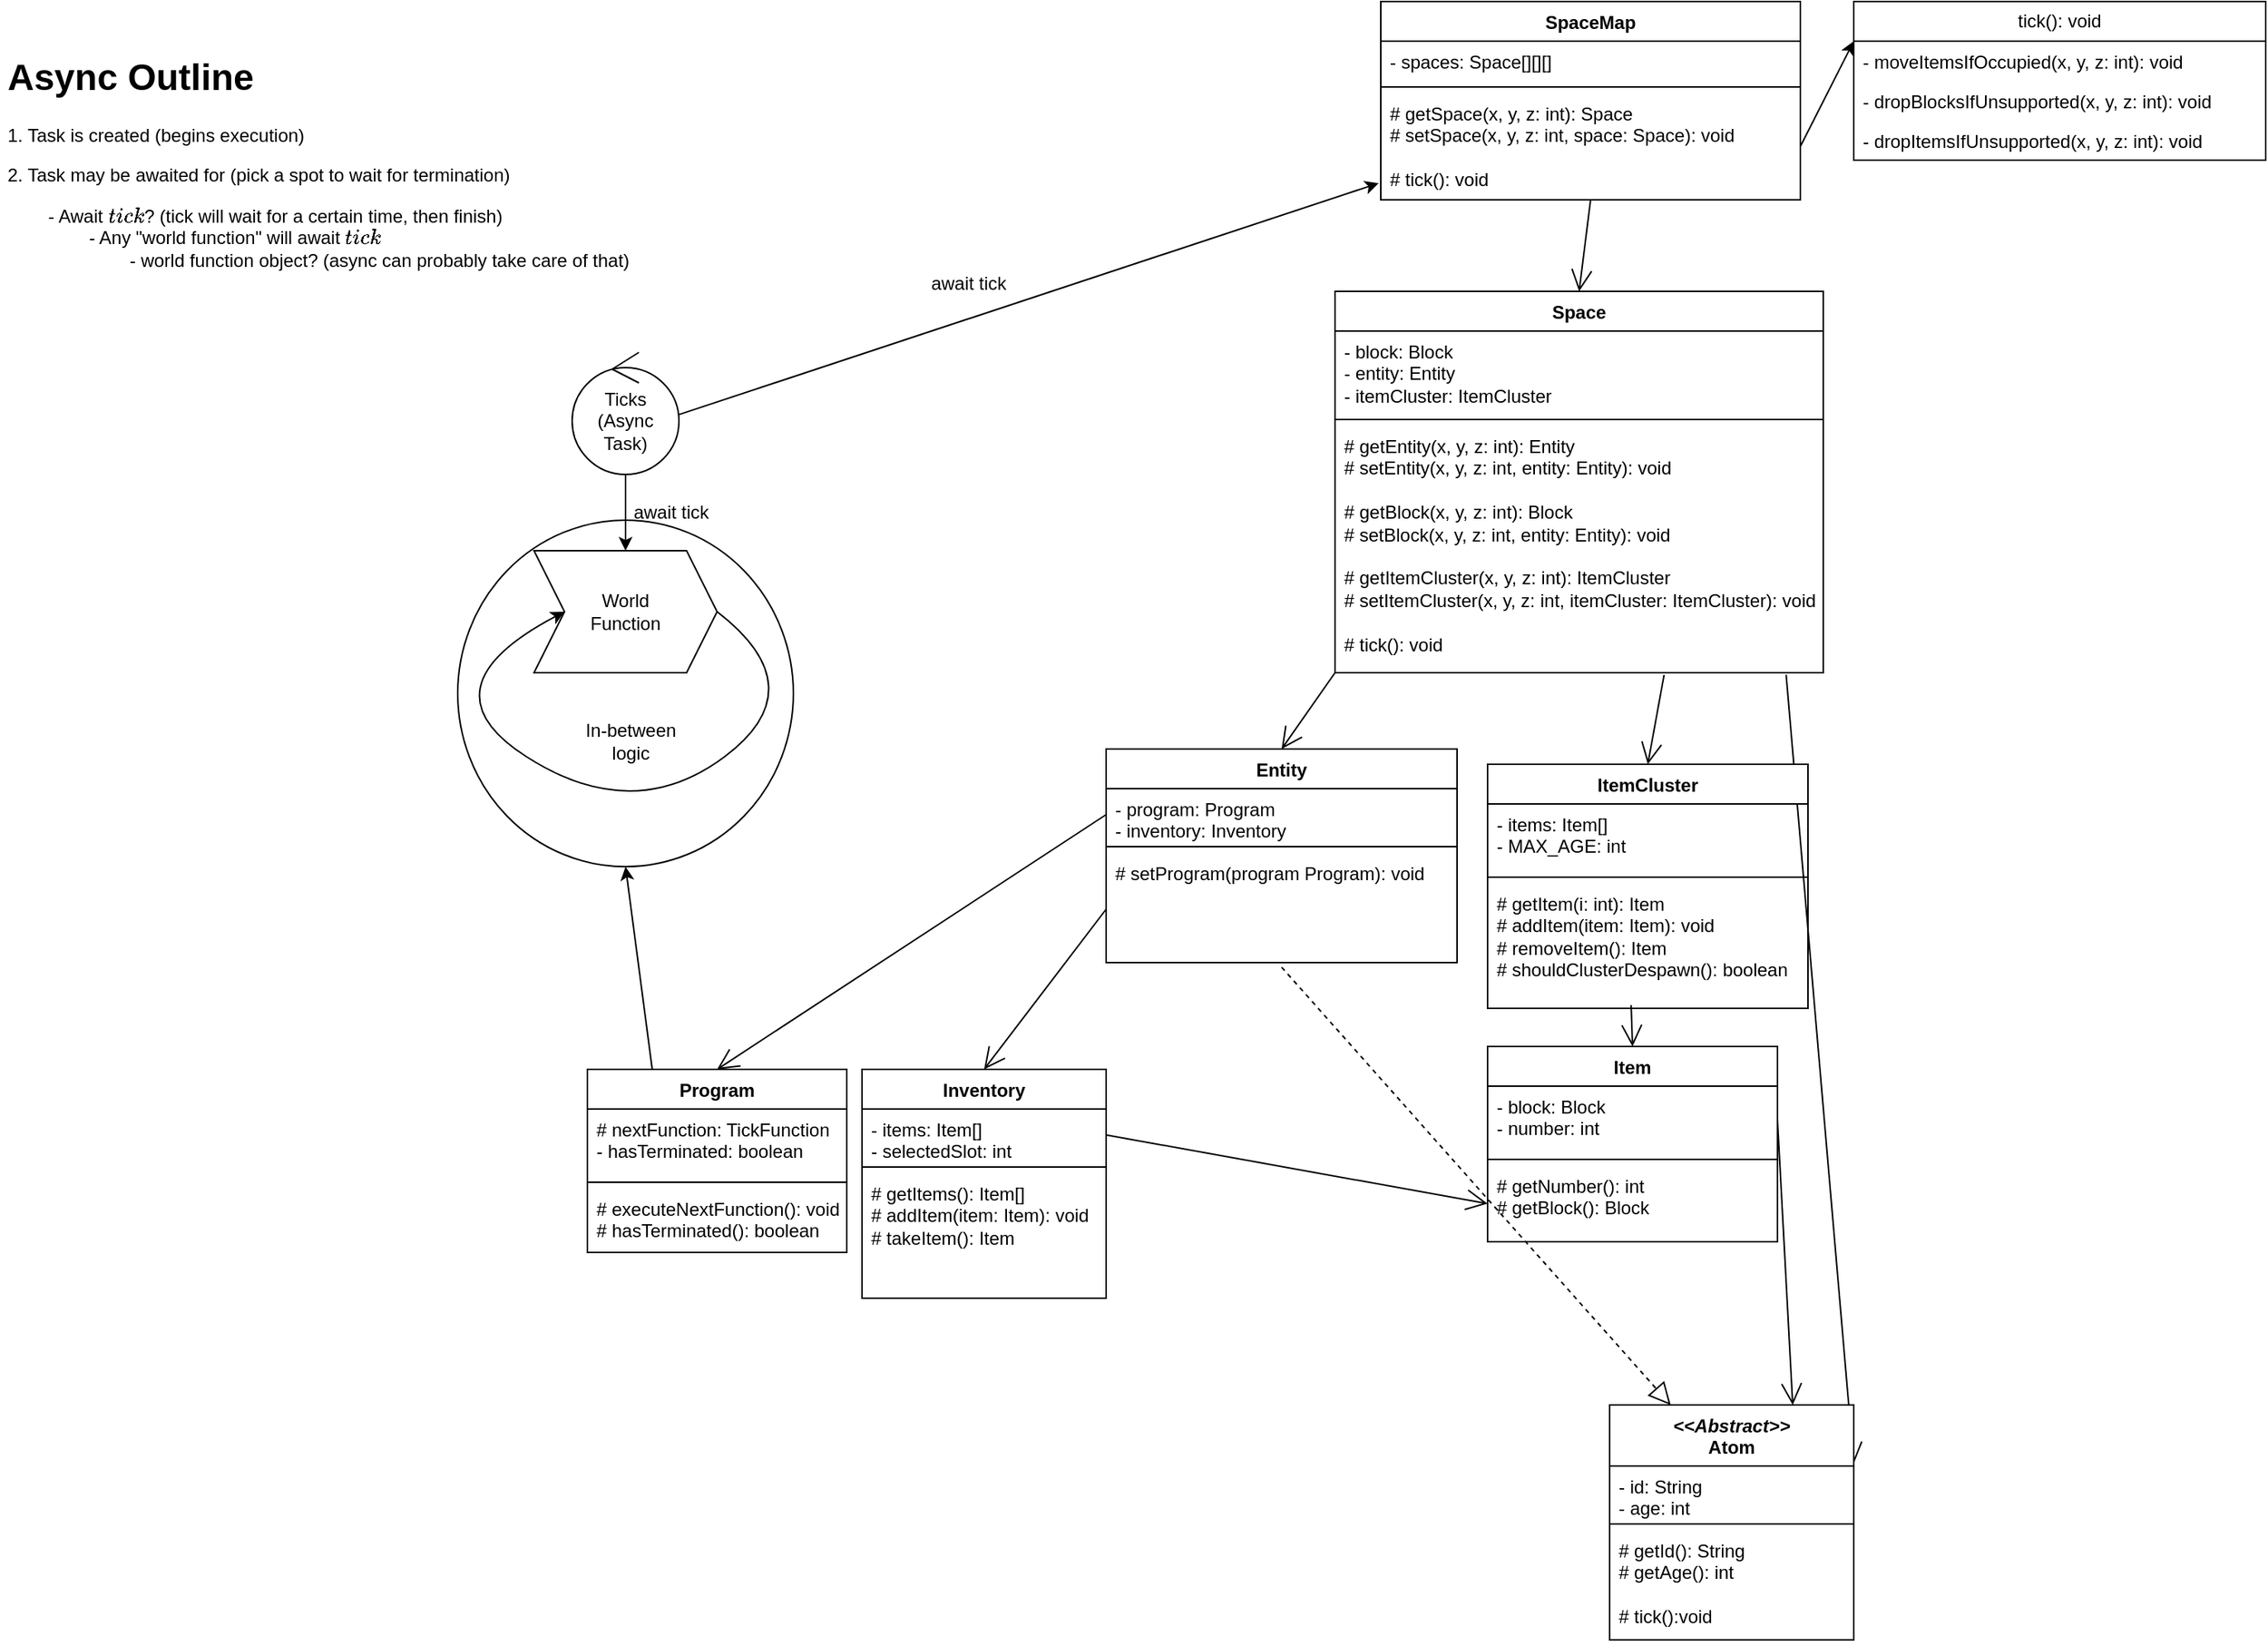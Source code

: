 <mxfile>
    <diagram name="Page-1" id="0e7Duqy020-uaTs2mcHn">
        <mxGraphModel dx="2752" dy="1137" grid="1" gridSize="10" guides="1" tooltips="1" connect="1" arrows="1" fold="1" page="1" pageScale="1" pageWidth="850" pageHeight="1100" math="0" shadow="0">
            <root>
                <mxCell id="0"/>
                <mxCell id="1" parent="0"/>
                <mxCell id="7ayOkPlbHj_rz-AtTsTn-113" value="" style="ellipse;whiteSpace=wrap;html=1;aspect=fixed;" parent="1" vertex="1">
                    <mxGeometry x="-365" y="350" width="220" height="227.12" as="geometry"/>
                </mxCell>
                <mxCell id="7ayOkPlbHj_rz-AtTsTn-5" value="SpaceMap" style="swimlane;fontStyle=1;align=center;verticalAlign=top;childLayout=stackLayout;horizontal=1;startSize=26;horizontalStack=0;resizeParent=1;resizeParentMax=0;resizeLast=0;collapsible=1;marginBottom=0;whiteSpace=wrap;html=1;" parent="1" vertex="1">
                    <mxGeometry x="240" y="10" width="275" height="130" as="geometry">
                        <mxRectangle x="285" y="180" width="100" height="30" as="alternateBounds"/>
                    </mxGeometry>
                </mxCell>
                <mxCell id="7ayOkPlbHj_rz-AtTsTn-6" value="- spaces: Space[][][]" style="text;strokeColor=none;fillColor=none;align=left;verticalAlign=top;spacingLeft=4;spacingRight=4;overflow=hidden;rotatable=0;points=[[0,0.5],[1,0.5]];portConstraint=eastwest;whiteSpace=wrap;html=1;" parent="7ayOkPlbHj_rz-AtTsTn-5" vertex="1">
                    <mxGeometry y="26" width="275" height="26" as="geometry"/>
                </mxCell>
                <mxCell id="7ayOkPlbHj_rz-AtTsTn-7" value="" style="line;strokeWidth=1;fillColor=none;align=left;verticalAlign=middle;spacingTop=-1;spacingLeft=3;spacingRight=3;rotatable=0;labelPosition=right;points=[];portConstraint=eastwest;strokeColor=inherit;" parent="7ayOkPlbHj_rz-AtTsTn-5" vertex="1">
                    <mxGeometry y="52" width="275" height="8" as="geometry"/>
                </mxCell>
                <mxCell id="7ayOkPlbHj_rz-AtTsTn-8" value="&lt;div&gt;# getSpace(x, y, z: int): Space&lt;div&gt;# setSpace(x, y, z: int, space: Space): void&lt;/div&gt;&lt;/div&gt;&lt;div&gt;&lt;br&gt;&lt;/div&gt;&lt;div&gt;# tick(): void&lt;br&gt;&lt;/div&gt;" style="text;strokeColor=none;fillColor=none;align=left;verticalAlign=top;spacingLeft=4;spacingRight=4;overflow=hidden;rotatable=0;points=[[0,0.5],[1,0.5]];portConstraint=eastwest;whiteSpace=wrap;html=1;" parent="7ayOkPlbHj_rz-AtTsTn-5" vertex="1">
                    <mxGeometry y="60" width="275" height="70" as="geometry"/>
                </mxCell>
                <mxCell id="7ayOkPlbHj_rz-AtTsTn-15" value="Space" style="swimlane;fontStyle=1;align=center;verticalAlign=top;childLayout=stackLayout;horizontal=1;startSize=26;horizontalStack=0;resizeParent=1;resizeParentMax=0;resizeLast=0;collapsible=1;marginBottom=0;whiteSpace=wrap;html=1;" parent="1" vertex="1">
                    <mxGeometry x="210" y="200" width="320" height="250" as="geometry">
                        <mxRectangle x="245" y="240" width="80" height="30" as="alternateBounds"/>
                    </mxGeometry>
                </mxCell>
                <mxCell id="7ayOkPlbHj_rz-AtTsTn-16" value="&lt;div&gt;- block: Block&lt;/div&gt;&lt;div&gt;- entity: Entity&lt;br&gt;&lt;/div&gt;&lt;div&gt;- itemCluster: ItemCluster&lt;/div&gt;" style="text;strokeColor=none;fillColor=none;align=left;verticalAlign=top;spacingLeft=4;spacingRight=4;overflow=hidden;rotatable=0;points=[[0,0.5],[1,0.5]];portConstraint=eastwest;whiteSpace=wrap;html=1;" parent="7ayOkPlbHj_rz-AtTsTn-15" vertex="1">
                    <mxGeometry y="26" width="320" height="54" as="geometry"/>
                </mxCell>
                <mxCell id="7ayOkPlbHj_rz-AtTsTn-17" value="" style="line;strokeWidth=1;fillColor=none;align=left;verticalAlign=middle;spacingTop=-1;spacingLeft=3;spacingRight=3;rotatable=0;labelPosition=right;points=[];portConstraint=eastwest;strokeColor=inherit;" parent="7ayOkPlbHj_rz-AtTsTn-15" vertex="1">
                    <mxGeometry y="80" width="320" height="8" as="geometry"/>
                </mxCell>
                <mxCell id="7ayOkPlbHj_rz-AtTsTn-18" value="&lt;div&gt;# getEntity(x, y, z: int): Entity&lt;/div&gt;&lt;div&gt;# setEntity(x, y, z: int, entity: Entity): void&lt;/div&gt;&lt;div&gt;&lt;br&gt;&lt;/div&gt;&lt;div&gt;# getBlock(x, y, z: int): Block&lt;/div&gt;&lt;div&gt;# setBlock(x, y, z: int, entity: Entity): void&lt;/div&gt;&lt;div&gt;&lt;br&gt;&lt;/div&gt;&lt;div&gt;# getItemCluster(x, y, z: int): ItemCluster&lt;/div&gt;&lt;div&gt;# setItemCluster(x, y, z: int, itemCluster: ItemCluster): void&lt;br&gt;&lt;/div&gt;&lt;div&gt;&lt;br&gt;&lt;/div&gt;&lt;div&gt;# tick(): void&lt;/div&gt;" style="text;strokeColor=none;fillColor=none;align=left;verticalAlign=top;spacingLeft=4;spacingRight=4;overflow=hidden;rotatable=0;points=[[0,0.5],[1,0.5]];portConstraint=eastwest;whiteSpace=wrap;html=1;" parent="7ayOkPlbHj_rz-AtTsTn-15" vertex="1">
                    <mxGeometry y="88" width="320" height="162" as="geometry"/>
                </mxCell>
                <mxCell id="7ayOkPlbHj_rz-AtTsTn-23" value="Entity" style="swimlane;fontStyle=1;align=center;verticalAlign=top;childLayout=stackLayout;horizontal=1;startSize=26;horizontalStack=0;resizeParent=1;resizeParentMax=0;resizeLast=0;collapsible=1;marginBottom=0;whiteSpace=wrap;html=1;" parent="1" vertex="1">
                    <mxGeometry x="60" y="500" width="230" height="140" as="geometry">
                        <mxRectangle x="170" y="560" width="70" height="30" as="alternateBounds"/>
                    </mxGeometry>
                </mxCell>
                <mxCell id="7ayOkPlbHj_rz-AtTsTn-24" value="&lt;div&gt;- program: Program&lt;br&gt;&lt;/div&gt;&lt;div&gt;- inventory: Inventory&lt;br&gt;&lt;/div&gt;" style="text;strokeColor=none;fillColor=none;align=left;verticalAlign=top;spacingLeft=4;spacingRight=4;overflow=hidden;rotatable=0;points=[[0,0.5],[1,0.5]];portConstraint=eastwest;whiteSpace=wrap;html=1;" parent="7ayOkPlbHj_rz-AtTsTn-23" vertex="1">
                    <mxGeometry y="26" width="230" height="34" as="geometry"/>
                </mxCell>
                <mxCell id="7ayOkPlbHj_rz-AtTsTn-25" value="" style="line;strokeWidth=1;fillColor=none;align=left;verticalAlign=middle;spacingTop=-1;spacingLeft=3;spacingRight=3;rotatable=0;labelPosition=right;points=[];portConstraint=eastwest;strokeColor=inherit;" parent="7ayOkPlbHj_rz-AtTsTn-23" vertex="1">
                    <mxGeometry y="60" width="230" height="8" as="geometry"/>
                </mxCell>
                <mxCell id="7ayOkPlbHj_rz-AtTsTn-26" value="# setProgram(program Program): void" style="text;strokeColor=none;fillColor=none;align=left;verticalAlign=top;spacingLeft=4;spacingRight=4;overflow=hidden;rotatable=0;points=[[0,0.5],[1,0.5]];portConstraint=eastwest;whiteSpace=wrap;html=1;" parent="7ayOkPlbHj_rz-AtTsTn-23" vertex="1">
                    <mxGeometry y="68" width="230" height="72" as="geometry"/>
                </mxCell>
                <mxCell id="7ayOkPlbHj_rz-AtTsTn-27" value="Item" style="swimlane;fontStyle=1;align=center;verticalAlign=top;childLayout=stackLayout;horizontal=1;startSize=26;horizontalStack=0;resizeParent=1;resizeParentMax=0;resizeLast=0;collapsible=1;marginBottom=0;whiteSpace=wrap;html=1;" parent="1" vertex="1">
                    <mxGeometry x="310" y="695" width="190" height="128" as="geometry">
                        <mxRectangle x="325" y="695" width="70" height="30" as="alternateBounds"/>
                    </mxGeometry>
                </mxCell>
                <mxCell id="7ayOkPlbHj_rz-AtTsTn-28" value="- block: Block&lt;div&gt;- number: int&lt;br&gt;&lt;/div&gt;" style="text;strokeColor=none;fillColor=none;align=left;verticalAlign=top;spacingLeft=4;spacingRight=4;overflow=hidden;rotatable=0;points=[[0,0.5],[1,0.5]];portConstraint=eastwest;whiteSpace=wrap;html=1;" parent="7ayOkPlbHj_rz-AtTsTn-27" vertex="1">
                    <mxGeometry y="26" width="190" height="44" as="geometry"/>
                </mxCell>
                <mxCell id="7ayOkPlbHj_rz-AtTsTn-29" value="" style="line;strokeWidth=1;fillColor=none;align=left;verticalAlign=middle;spacingTop=-1;spacingLeft=3;spacingRight=3;rotatable=0;labelPosition=right;points=[];portConstraint=eastwest;strokeColor=inherit;" parent="7ayOkPlbHj_rz-AtTsTn-27" vertex="1">
                    <mxGeometry y="70" width="190" height="8" as="geometry"/>
                </mxCell>
                <mxCell id="7ayOkPlbHj_rz-AtTsTn-30" value="&lt;div&gt;# getNumber(): int&lt;/div&gt;&lt;div&gt;# getBlock(): Block&lt;br&gt;&lt;/div&gt;" style="text;strokeColor=none;fillColor=none;align=left;verticalAlign=top;spacingLeft=4;spacingRight=4;overflow=hidden;rotatable=0;points=[[0,0.5],[1,0.5]];portConstraint=eastwest;whiteSpace=wrap;html=1;" parent="7ayOkPlbHj_rz-AtTsTn-27" vertex="1">
                    <mxGeometry y="78" width="190" height="50" as="geometry"/>
                </mxCell>
                <mxCell id="7ayOkPlbHj_rz-AtTsTn-46" value="&lt;div&gt;&lt;br&gt;&lt;/div&gt;&lt;div&gt;&lt;br&gt;&lt;/div&gt;" style="text;strokeColor=none;fillColor=none;align=left;verticalAlign=top;spacingLeft=4;spacingRight=4;overflow=hidden;rotatable=0;points=[[0,0.5],[1,0.5]];portConstraint=eastwest;whiteSpace=wrap;html=1;" parent="7ayOkPlbHj_rz-AtTsTn-27" vertex="1">
                    <mxGeometry y="128" width="190" as="geometry"/>
                </mxCell>
                <mxCell id="7ayOkPlbHj_rz-AtTsTn-32" value="" style="endArrow=open;endFill=1;endSize=12;html=1;rounded=0;entryX=1;entryY=0.25;entryDx=0;entryDy=0;exitX=0.924;exitY=1.008;exitDx=0;exitDy=0;exitPerimeter=0;" parent="1" source="7ayOkPlbHj_rz-AtTsTn-18" target="7ayOkPlbHj_rz-AtTsTn-39" edge="1">
                    <mxGeometry width="160" relative="1" as="geometry">
                        <mxPoint x="510" y="380" as="sourcePoint"/>
                        <mxPoint x="645" y="518" as="targetPoint"/>
                    </mxGeometry>
                </mxCell>
                <mxCell id="7ayOkPlbHj_rz-AtTsTn-33" value="" style="endArrow=open;endFill=1;endSize=12;html=1;rounded=0;entryX=0.5;entryY=0;entryDx=0;entryDy=0;exitX=0;exitY=1;exitDx=0;exitDy=0;" parent="1" source="7ayOkPlbHj_rz-AtTsTn-15" target="7ayOkPlbHj_rz-AtTsTn-23" edge="1">
                    <mxGeometry width="160" relative="1" as="geometry">
                        <mxPoint x="300" y="370" as="sourcePoint"/>
                        <mxPoint x="425" y="560" as="targetPoint"/>
                    </mxGeometry>
                </mxCell>
                <mxCell id="7ayOkPlbHj_rz-AtTsTn-38" value="" style="endArrow=open;endFill=1;endSize=12;html=1;rounded=0;exitX=0.5;exitY=1;exitDx=0;exitDy=0;entryX=0.5;entryY=0;entryDx=0;entryDy=0;" parent="1" source="7ayOkPlbHj_rz-AtTsTn-5" target="7ayOkPlbHj_rz-AtTsTn-15" edge="1">
                    <mxGeometry width="160" relative="1" as="geometry">
                        <mxPoint x="440" y="480" as="sourcePoint"/>
                        <mxPoint x="600" y="480" as="targetPoint"/>
                    </mxGeometry>
                </mxCell>
                <mxCell id="7ayOkPlbHj_rz-AtTsTn-39" value="&lt;div&gt;&lt;i&gt;&amp;lt;&amp;lt;Abstract&amp;gt;&amp;gt;&lt;/i&gt;&lt;br&gt;&lt;/div&gt;&lt;div&gt;Atom&lt;/div&gt;" style="swimlane;fontStyle=1;align=center;verticalAlign=top;childLayout=stackLayout;horizontal=1;startSize=40;horizontalStack=0;resizeParent=1;resizeParentMax=0;resizeLast=0;collapsible=1;marginBottom=0;whiteSpace=wrap;html=1;" parent="1" vertex="1">
                    <mxGeometry x="390" y="930" width="160" height="154" as="geometry"/>
                </mxCell>
                <mxCell id="7ayOkPlbHj_rz-AtTsTn-40" value="&lt;div&gt;- id: String&lt;/div&gt;&lt;div&gt;- age: int&lt;br&gt;&lt;/div&gt;" style="text;strokeColor=none;fillColor=none;align=left;verticalAlign=top;spacingLeft=4;spacingRight=4;overflow=hidden;rotatable=0;points=[[0,0.5],[1,0.5]];portConstraint=eastwest;whiteSpace=wrap;html=1;" parent="7ayOkPlbHj_rz-AtTsTn-39" vertex="1">
                    <mxGeometry y="40" width="160" height="34" as="geometry"/>
                </mxCell>
                <mxCell id="7ayOkPlbHj_rz-AtTsTn-41" value="" style="line;strokeWidth=1;fillColor=none;align=left;verticalAlign=middle;spacingTop=-1;spacingLeft=3;spacingRight=3;rotatable=0;labelPosition=right;points=[];portConstraint=eastwest;strokeColor=inherit;" parent="7ayOkPlbHj_rz-AtTsTn-39" vertex="1">
                    <mxGeometry y="74" width="160" height="8" as="geometry"/>
                </mxCell>
                <mxCell id="7ayOkPlbHj_rz-AtTsTn-42" value="&lt;div&gt;# getId(): String&lt;/div&gt;&lt;div&gt;# getAge(): int&lt;/div&gt;&lt;div&gt;&lt;br&gt;&lt;/div&gt;&lt;div&gt;# tick():void&lt;br&gt;&lt;/div&gt;" style="text;strokeColor=none;fillColor=none;align=left;verticalAlign=top;spacingLeft=4;spacingRight=4;overflow=hidden;rotatable=0;points=[[0,0.5],[1,0.5]];portConstraint=eastwest;whiteSpace=wrap;html=1;" parent="7ayOkPlbHj_rz-AtTsTn-39" vertex="1">
                    <mxGeometry y="82" width="160" height="72" as="geometry"/>
                </mxCell>
                <mxCell id="7ayOkPlbHj_rz-AtTsTn-43" value="" style="endArrow=block;dashed=1;endFill=0;endSize=12;html=1;rounded=0;exitX=0.5;exitY=1.042;exitDx=0;exitDy=0;exitPerimeter=0;entryX=0.25;entryY=0;entryDx=0;entryDy=0;" parent="1" source="7ayOkPlbHj_rz-AtTsTn-26" target="7ayOkPlbHj_rz-AtTsTn-39" edge="1">
                    <mxGeometry width="160" relative="1" as="geometry">
                        <mxPoint x="440" y="640" as="sourcePoint"/>
                        <mxPoint x="200" y="800" as="targetPoint"/>
                    </mxGeometry>
                </mxCell>
                <mxCell id="7ayOkPlbHj_rz-AtTsTn-54" value="ItemCluster" style="swimlane;fontStyle=1;align=center;verticalAlign=top;childLayout=stackLayout;horizontal=1;startSize=26;horizontalStack=0;resizeParent=1;resizeParentMax=0;resizeLast=0;collapsible=1;marginBottom=0;whiteSpace=wrap;html=1;" parent="1" vertex="1">
                    <mxGeometry x="310" y="510" width="210" height="160" as="geometry">
                        <mxRectangle x="480" y="550" width="70" height="30" as="alternateBounds"/>
                    </mxGeometry>
                </mxCell>
                <mxCell id="7ayOkPlbHj_rz-AtTsTn-55" value="&lt;div&gt;- items: Item[]&lt;/div&gt;&lt;div&gt;- MAX_AGE: int&lt;br&gt;&lt;/div&gt;" style="text;strokeColor=none;fillColor=none;align=left;verticalAlign=top;spacingLeft=4;spacingRight=4;overflow=hidden;rotatable=0;points=[[0,0.5],[1,0.5]];portConstraint=eastwest;whiteSpace=wrap;html=1;" parent="7ayOkPlbHj_rz-AtTsTn-54" vertex="1">
                    <mxGeometry y="26" width="210" height="44" as="geometry"/>
                </mxCell>
                <mxCell id="7ayOkPlbHj_rz-AtTsTn-56" value="" style="line;strokeWidth=1;fillColor=none;align=left;verticalAlign=middle;spacingTop=-1;spacingLeft=3;spacingRight=3;rotatable=0;labelPosition=right;points=[];portConstraint=eastwest;strokeColor=inherit;" parent="7ayOkPlbHj_rz-AtTsTn-54" vertex="1">
                    <mxGeometry y="70" width="210" height="8" as="geometry"/>
                </mxCell>
                <mxCell id="7ayOkPlbHj_rz-AtTsTn-57" value="&lt;div&gt;# getItem(i: int): Item&lt;/div&gt;&lt;div&gt;# addItem(item: Item): void&lt;/div&gt;&lt;div&gt;# removeItem(): Item&lt;/div&gt;&lt;div&gt;# shouldClusterDespawn(): boolean&lt;br&gt;&lt;/div&gt;" style="text;strokeColor=none;fillColor=none;align=left;verticalAlign=top;spacingLeft=4;spacingRight=4;overflow=hidden;rotatable=0;points=[[0,0.5],[1,0.5]];portConstraint=eastwest;whiteSpace=wrap;html=1;" parent="7ayOkPlbHj_rz-AtTsTn-54" vertex="1">
                    <mxGeometry y="78" width="210" height="82" as="geometry"/>
                </mxCell>
                <mxCell id="7ayOkPlbHj_rz-AtTsTn-58" value="&lt;div&gt;&lt;br&gt;&lt;/div&gt;&lt;div&gt;&lt;br&gt;&lt;/div&gt;" style="text;strokeColor=none;fillColor=none;align=left;verticalAlign=top;spacingLeft=4;spacingRight=4;overflow=hidden;rotatable=0;points=[[0,0.5],[1,0.5]];portConstraint=eastwest;whiteSpace=wrap;html=1;" parent="7ayOkPlbHj_rz-AtTsTn-54" vertex="1">
                    <mxGeometry y="160" width="210" as="geometry"/>
                </mxCell>
                <mxCell id="7ayOkPlbHj_rz-AtTsTn-59" value="" style="endArrow=open;endFill=1;endSize=12;html=1;rounded=0;exitX=0.448;exitY=0.974;exitDx=0;exitDy=0;entryX=0.5;entryY=0;entryDx=0;entryDy=0;exitPerimeter=0;" parent="1" source="7ayOkPlbHj_rz-AtTsTn-57" target="7ayOkPlbHj_rz-AtTsTn-27" edge="1">
                    <mxGeometry width="160" relative="1" as="geometry">
                        <mxPoint x="440" y="640" as="sourcePoint"/>
                        <mxPoint x="600" y="640" as="targetPoint"/>
                    </mxGeometry>
                </mxCell>
                <mxCell id="7ayOkPlbHj_rz-AtTsTn-60" value="" style="endArrow=open;endFill=1;endSize=12;html=1;rounded=0;entryX=0.5;entryY=0;entryDx=0;entryDy=0;exitX=0.674;exitY=1.009;exitDx=0;exitDy=0;exitPerimeter=0;" parent="1" source="7ayOkPlbHj_rz-AtTsTn-18" target="7ayOkPlbHj_rz-AtTsTn-54" edge="1">
                    <mxGeometry width="160" relative="1" as="geometry">
                        <mxPoint x="295" y="280" as="sourcePoint"/>
                        <mxPoint x="390" y="570" as="targetPoint"/>
                    </mxGeometry>
                </mxCell>
                <mxCell id="7ayOkPlbHj_rz-AtTsTn-62" value="Program" style="swimlane;fontStyle=1;align=center;verticalAlign=top;childLayout=stackLayout;horizontal=1;startSize=26;horizontalStack=0;resizeParent=1;resizeParentMax=0;resizeLast=0;collapsible=1;marginBottom=0;whiteSpace=wrap;html=1;" parent="1" vertex="1">
                    <mxGeometry x="-280" y="710" width="170" height="120" as="geometry"/>
                </mxCell>
                <mxCell id="7ayOkPlbHj_rz-AtTsTn-63" value="&lt;div&gt;# nextFunction: TickFunction&lt;br&gt;&lt;/div&gt;&lt;div&gt;- hasTerminated: boolean&lt;br&gt;&lt;/div&gt;" style="text;strokeColor=none;fillColor=none;align=left;verticalAlign=top;spacingLeft=4;spacingRight=4;overflow=hidden;rotatable=0;points=[[0,0.5],[1,0.5]];portConstraint=eastwest;whiteSpace=wrap;html=1;" parent="7ayOkPlbHj_rz-AtTsTn-62" vertex="1">
                    <mxGeometry y="26" width="170" height="44" as="geometry"/>
                </mxCell>
                <mxCell id="7ayOkPlbHj_rz-AtTsTn-64" value="" style="line;strokeWidth=1;fillColor=none;align=left;verticalAlign=middle;spacingTop=-1;spacingLeft=3;spacingRight=3;rotatable=0;labelPosition=right;points=[];portConstraint=eastwest;strokeColor=inherit;" parent="7ayOkPlbHj_rz-AtTsTn-62" vertex="1">
                    <mxGeometry y="70" width="170" height="8" as="geometry"/>
                </mxCell>
                <mxCell id="7ayOkPlbHj_rz-AtTsTn-65" value="&lt;div&gt;# executeNextFunction(): void&lt;/div&gt;&lt;div&gt;# hasTerminated(): boolean&lt;br&gt;&lt;/div&gt;" style="text;strokeColor=none;fillColor=none;align=left;verticalAlign=top;spacingLeft=4;spacingRight=4;overflow=hidden;rotatable=0;points=[[0,0.5],[1,0.5]];portConstraint=eastwest;whiteSpace=wrap;html=1;" parent="7ayOkPlbHj_rz-AtTsTn-62" vertex="1">
                    <mxGeometry y="78" width="170" height="42" as="geometry"/>
                </mxCell>
                <mxCell id="7ayOkPlbHj_rz-AtTsTn-66" value="" style="endArrow=open;endFill=1;endSize=12;html=1;rounded=0;exitX=0;exitY=0.5;exitDx=0;exitDy=0;entryX=0.5;entryY=0;entryDx=0;entryDy=0;" parent="1" source="7ayOkPlbHj_rz-AtTsTn-24" target="7ayOkPlbHj_rz-AtTsTn-62" edge="1">
                    <mxGeometry width="160" relative="1" as="geometry">
                        <mxPoint x="690" y="530" as="sourcePoint"/>
                        <mxPoint x="850" y="530" as="targetPoint"/>
                    </mxGeometry>
                </mxCell>
                <mxCell id="7ayOkPlbHj_rz-AtTsTn-67" value="Inventory" style="swimlane;fontStyle=1;align=center;verticalAlign=top;childLayout=stackLayout;horizontal=1;startSize=26;horizontalStack=0;resizeParent=1;resizeParentMax=0;resizeLast=0;collapsible=1;marginBottom=0;whiteSpace=wrap;html=1;" parent="1" vertex="1">
                    <mxGeometry x="-100" y="710" width="160" height="150" as="geometry"/>
                </mxCell>
                <mxCell id="7ayOkPlbHj_rz-AtTsTn-68" value="&lt;div&gt;- items: Item[]&lt;/div&gt;&lt;div&gt;- selectedSlot: int&lt;br&gt;&lt;/div&gt;" style="text;strokeColor=none;fillColor=none;align=left;verticalAlign=top;spacingLeft=4;spacingRight=4;overflow=hidden;rotatable=0;points=[[0,0.5],[1,0.5]];portConstraint=eastwest;whiteSpace=wrap;html=1;" parent="7ayOkPlbHj_rz-AtTsTn-67" vertex="1">
                    <mxGeometry y="26" width="160" height="34" as="geometry"/>
                </mxCell>
                <mxCell id="7ayOkPlbHj_rz-AtTsTn-69" value="" style="line;strokeWidth=1;fillColor=none;align=left;verticalAlign=middle;spacingTop=-1;spacingLeft=3;spacingRight=3;rotatable=0;labelPosition=right;points=[];portConstraint=eastwest;strokeColor=inherit;" parent="7ayOkPlbHj_rz-AtTsTn-67" vertex="1">
                    <mxGeometry y="60" width="160" height="8" as="geometry"/>
                </mxCell>
                <mxCell id="7ayOkPlbHj_rz-AtTsTn-70" value="&lt;div&gt;# getItems(): Item[]&lt;br&gt;&lt;/div&gt;&lt;div&gt;# addItem(item: Item): void&lt;/div&gt;&lt;div&gt;# takeItem(): Item&lt;br&gt;&lt;/div&gt;" style="text;strokeColor=none;fillColor=none;align=left;verticalAlign=top;spacingLeft=4;spacingRight=4;overflow=hidden;rotatable=0;points=[[0,0.5],[1,0.5]];portConstraint=eastwest;whiteSpace=wrap;html=1;" parent="7ayOkPlbHj_rz-AtTsTn-67" vertex="1">
                    <mxGeometry y="68" width="160" height="82" as="geometry"/>
                </mxCell>
                <mxCell id="7ayOkPlbHj_rz-AtTsTn-71" value="" style="endArrow=open;endFill=1;endSize=12;html=1;rounded=0;exitX=1;exitY=0.5;exitDx=0;exitDy=0;entryX=0.75;entryY=0;entryDx=0;entryDy=0;" parent="1" source="7ayOkPlbHj_rz-AtTsTn-28" target="7ayOkPlbHj_rz-AtTsTn-39" edge="1">
                    <mxGeometry width="160" relative="1" as="geometry">
                        <mxPoint x="690" y="530" as="sourcePoint"/>
                        <mxPoint x="850" y="530" as="targetPoint"/>
                    </mxGeometry>
                </mxCell>
                <mxCell id="7ayOkPlbHj_rz-AtTsTn-72" value="" style="endArrow=open;endFill=1;endSize=12;html=1;rounded=0;entryX=0.5;entryY=0;entryDx=0;entryDy=0;exitX=0;exitY=0.75;exitDx=0;exitDy=0;" parent="1" source="7ayOkPlbHj_rz-AtTsTn-23" target="7ayOkPlbHj_rz-AtTsTn-67" edge="1">
                    <mxGeometry width="160" relative="1" as="geometry">
                        <mxPoint x="50" y="610" as="sourcePoint"/>
                        <mxPoint x="-185" y="720" as="targetPoint"/>
                    </mxGeometry>
                </mxCell>
                <mxCell id="7ayOkPlbHj_rz-AtTsTn-73" value="" style="endArrow=open;endFill=1;endSize=12;html=1;rounded=0;exitX=1;exitY=0.5;exitDx=0;exitDy=0;entryX=0;entryY=0.5;entryDx=0;entryDy=0;" parent="1" source="7ayOkPlbHj_rz-AtTsTn-68" target="7ayOkPlbHj_rz-AtTsTn-30" edge="1">
                    <mxGeometry width="160" relative="1" as="geometry">
                        <mxPoint x="400" y="550" as="sourcePoint"/>
                        <mxPoint x="400" y="620" as="targetPoint"/>
                    </mxGeometry>
                </mxCell>
                <mxCell id="7ayOkPlbHj_rz-AtTsTn-100" value="&lt;h1&gt;Async Outline&lt;br&gt;&lt;/h1&gt;&lt;p&gt;1. Task is created (begins execution)&lt;/p&gt;&lt;p&gt;2. Task may be awaited for (pick a spot to wait for termination)&lt;br&gt;&lt;/p&gt;&lt;div&gt;&lt;span style=&quot;white-space: pre;&quot;&gt;&#9;&lt;/span&gt;- Await `tick`? (tick will wait for a certain time, then finish)&lt;/div&gt;&lt;div&gt;&lt;span style=&quot;white-space: pre;&quot;&gt;&#9;&lt;/span&gt;&lt;span style=&quot;white-space: pre;&quot;&gt;&#9;&lt;/span&gt;- Any &quot;world function&quot; will await `tick`&lt;/div&gt;&lt;div&gt;&lt;span style=&quot;white-space: pre;&quot;&gt;&#9;&lt;/span&gt;&lt;span style=&quot;white-space: pre;&quot;&gt;&#9;&lt;/span&gt;&lt;span style=&quot;white-space: pre;&quot;&gt;&#9;&lt;/span&gt;- world function object? (async can probably take care of that)&lt;br&gt;&lt;/div&gt;" style="text;html=1;strokeColor=none;fillColor=none;spacing=5;spacingTop=-20;whiteSpace=wrap;overflow=hidden;rounded=0;" parent="1" vertex="1">
                    <mxGeometry x="-665" y="40" width="460" height="210" as="geometry"/>
                </mxCell>
                <mxCell id="7ayOkPlbHj_rz-AtTsTn-101" value="&lt;div&gt;Ticks&lt;/div&gt;&lt;div&gt;(Async&lt;/div&gt;&lt;div&gt;Task)&lt;br&gt;&lt;/div&gt;" style="ellipse;shape=umlControl;whiteSpace=wrap;html=1;" parent="1" vertex="1">
                    <mxGeometry x="-290" y="240" width="70" height="80" as="geometry"/>
                </mxCell>
                <mxCell id="7ayOkPlbHj_rz-AtTsTn-104" value="&lt;div&gt;World&lt;/div&gt;&lt;div&gt;Function&lt;br&gt;&lt;/div&gt;" style="shape=step;perimeter=stepPerimeter;whiteSpace=wrap;html=1;fixedSize=1;" parent="1" vertex="1">
                    <mxGeometry x="-315" y="370" width="120" height="80" as="geometry"/>
                </mxCell>
                <mxCell id="7ayOkPlbHj_rz-AtTsTn-105" value="" style="endArrow=classic;html=1;rounded=0;entryX=0.5;entryY=0;entryDx=0;entryDy=0;" parent="1" target="7ayOkPlbHj_rz-AtTsTn-104" edge="1">
                    <mxGeometry width="50" height="50" relative="1" as="geometry">
                        <mxPoint x="-255" y="320" as="sourcePoint"/>
                        <mxPoint x="350" y="400" as="targetPoint"/>
                        <Array as="points">
                            <mxPoint x="-255" y="340"/>
                        </Array>
                    </mxGeometry>
                </mxCell>
                <mxCell id="7ayOkPlbHj_rz-AtTsTn-106" value="" style="curved=1;endArrow=classic;html=1;rounded=0;exitX=1;exitY=0.5;exitDx=0;exitDy=0;entryX=0;entryY=0.5;entryDx=0;entryDy=0;" parent="1" source="7ayOkPlbHj_rz-AtTsTn-104" target="7ayOkPlbHj_rz-AtTsTn-104" edge="1">
                    <mxGeometry width="50" height="50" relative="1" as="geometry">
                        <mxPoint x="-60" y="430" as="sourcePoint"/>
                        <mxPoint x="-10" y="380" as="targetPoint"/>
                        <Array as="points">
                            <mxPoint x="-130" y="460"/>
                            <mxPoint x="-250" y="550"/>
                            <mxPoint x="-390" y="460"/>
                        </Array>
                    </mxGeometry>
                </mxCell>
                <mxCell id="7ayOkPlbHj_rz-AtTsTn-107" value="In-between logic" style="text;html=1;strokeColor=none;fillColor=none;align=center;verticalAlign=middle;whiteSpace=wrap;rounded=0;" parent="1" vertex="1">
                    <mxGeometry x="-294" y="480" width="85" height="30" as="geometry"/>
                </mxCell>
                <mxCell id="7ayOkPlbHj_rz-AtTsTn-109" value="await tick" style="text;html=1;strokeColor=none;fillColor=none;align=center;verticalAlign=middle;whiteSpace=wrap;rounded=0;" parent="1" vertex="1">
                    <mxGeometry x="-255" y="330" width="60" height="30" as="geometry"/>
                </mxCell>
                <mxCell id="7ayOkPlbHj_rz-AtTsTn-110" value="" style="endArrow=classic;html=1;rounded=0;exitX=0.998;exitY=0.51;exitDx=0;exitDy=0;exitPerimeter=0;entryX=-0.005;entryY=0.844;entryDx=0;entryDy=0;entryPerimeter=0;" parent="1" source="7ayOkPlbHj_rz-AtTsTn-101" target="7ayOkPlbHj_rz-AtTsTn-8" edge="1">
                    <mxGeometry width="50" height="50" relative="1" as="geometry">
                        <mxPoint x="-50" y="490" as="sourcePoint"/>
                        <mxPoint y="440" as="targetPoint"/>
                    </mxGeometry>
                </mxCell>
                <mxCell id="7ayOkPlbHj_rz-AtTsTn-111" value="await tick" style="text;html=1;strokeColor=none;fillColor=none;align=center;verticalAlign=middle;whiteSpace=wrap;rounded=0;" parent="1" vertex="1">
                    <mxGeometry x="-60" y="180" width="60" height="30" as="geometry"/>
                </mxCell>
                <mxCell id="7ayOkPlbHj_rz-AtTsTn-115" value="" style="endArrow=classic;html=1;rounded=0;exitX=0.25;exitY=0;exitDx=0;exitDy=0;entryX=0.5;entryY=1;entryDx=0;entryDy=0;" parent="1" source="7ayOkPlbHj_rz-AtTsTn-62" target="7ayOkPlbHj_rz-AtTsTn-113" edge="1">
                    <mxGeometry width="50" height="50" relative="1" as="geometry">
                        <mxPoint x="-460" y="640" as="sourcePoint"/>
                        <mxPoint x="-410" y="590" as="targetPoint"/>
                    </mxGeometry>
                </mxCell>
                <mxCell id="7ayOkPlbHj_rz-AtTsTn-116" value="tick(): void" style="swimlane;fontStyle=0;childLayout=stackLayout;horizontal=1;startSize=26;fillColor=none;horizontalStack=0;resizeParent=1;resizeParentMax=0;resizeLast=0;collapsible=1;marginBottom=0;whiteSpace=wrap;html=1;" parent="1" vertex="1">
                    <mxGeometry x="550" y="10" width="270" height="104" as="geometry"/>
                </mxCell>
                <mxCell id="7ayOkPlbHj_rz-AtTsTn-117" value="- moveItemsIfOccupied(x, y, z: int): void" style="text;strokeColor=none;fillColor=none;align=left;verticalAlign=top;spacingLeft=4;spacingRight=4;overflow=hidden;rotatable=0;points=[[0,0.5],[1,0.5]];portConstraint=eastwest;whiteSpace=wrap;html=1;" parent="7ayOkPlbHj_rz-AtTsTn-116" vertex="1">
                    <mxGeometry y="26" width="270" height="26" as="geometry"/>
                </mxCell>
                <mxCell id="7ayOkPlbHj_rz-AtTsTn-118" value="- dropBlocksIfUnsupported(x, y, z: int): void" style="text;strokeColor=none;fillColor=none;align=left;verticalAlign=top;spacingLeft=4;spacingRight=4;overflow=hidden;rotatable=0;points=[[0,0.5],[1,0.5]];portConstraint=eastwest;whiteSpace=wrap;html=1;" parent="7ayOkPlbHj_rz-AtTsTn-116" vertex="1">
                    <mxGeometry y="52" width="270" height="26" as="geometry"/>
                </mxCell>
                <mxCell id="7ayOkPlbHj_rz-AtTsTn-119" value="- dropItemsIfUnsupported(x, y, z: int): void" style="text;strokeColor=none;fillColor=none;align=left;verticalAlign=top;spacingLeft=4;spacingRight=4;overflow=hidden;rotatable=0;points=[[0,0.5],[1,0.5]];portConstraint=eastwest;whiteSpace=wrap;html=1;" parent="7ayOkPlbHj_rz-AtTsTn-116" vertex="1">
                    <mxGeometry y="78" width="270" height="26" as="geometry"/>
                </mxCell>
                <mxCell id="7ayOkPlbHj_rz-AtTsTn-120" value="" style="endArrow=classic;html=1;rounded=0;exitX=1;exitY=0.5;exitDx=0;exitDy=0;entryX=0;entryY=0.25;entryDx=0;entryDy=0;" parent="1" source="7ayOkPlbHj_rz-AtTsTn-8" target="7ayOkPlbHj_rz-AtTsTn-116" edge="1">
                    <mxGeometry width="50" height="50" relative="1" as="geometry">
                        <mxPoint x="590" y="180" as="sourcePoint"/>
                        <mxPoint x="640" y="130" as="targetPoint"/>
                    </mxGeometry>
                </mxCell>
            </root>
        </mxGraphModel>
    </diagram>
</mxfile>
